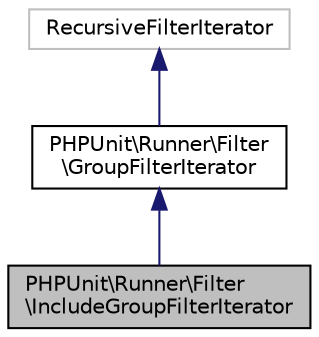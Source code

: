 digraph "PHPUnit\Runner\Filter\IncludeGroupFilterIterator"
{
  edge [fontname="Helvetica",fontsize="10",labelfontname="Helvetica",labelfontsize="10"];
  node [fontname="Helvetica",fontsize="10",shape=record];
  Node0 [label="PHPUnit\\Runner\\Filter\l\\IncludeGroupFilterIterator",height=0.2,width=0.4,color="black", fillcolor="grey75", style="filled", fontcolor="black"];
  Node1 -> Node0 [dir="back",color="midnightblue",fontsize="10",style="solid",fontname="Helvetica"];
  Node1 [label="PHPUnit\\Runner\\Filter\l\\GroupFilterIterator",height=0.2,width=0.4,color="black", fillcolor="white", style="filled",URL="$classPHPUnit_1_1Runner_1_1Filter_1_1GroupFilterIterator.html"];
  Node2 -> Node1 [dir="back",color="midnightblue",fontsize="10",style="solid",fontname="Helvetica"];
  Node2 [label="RecursiveFilterIterator",height=0.2,width=0.4,color="grey75", fillcolor="white", style="filled"];
}

